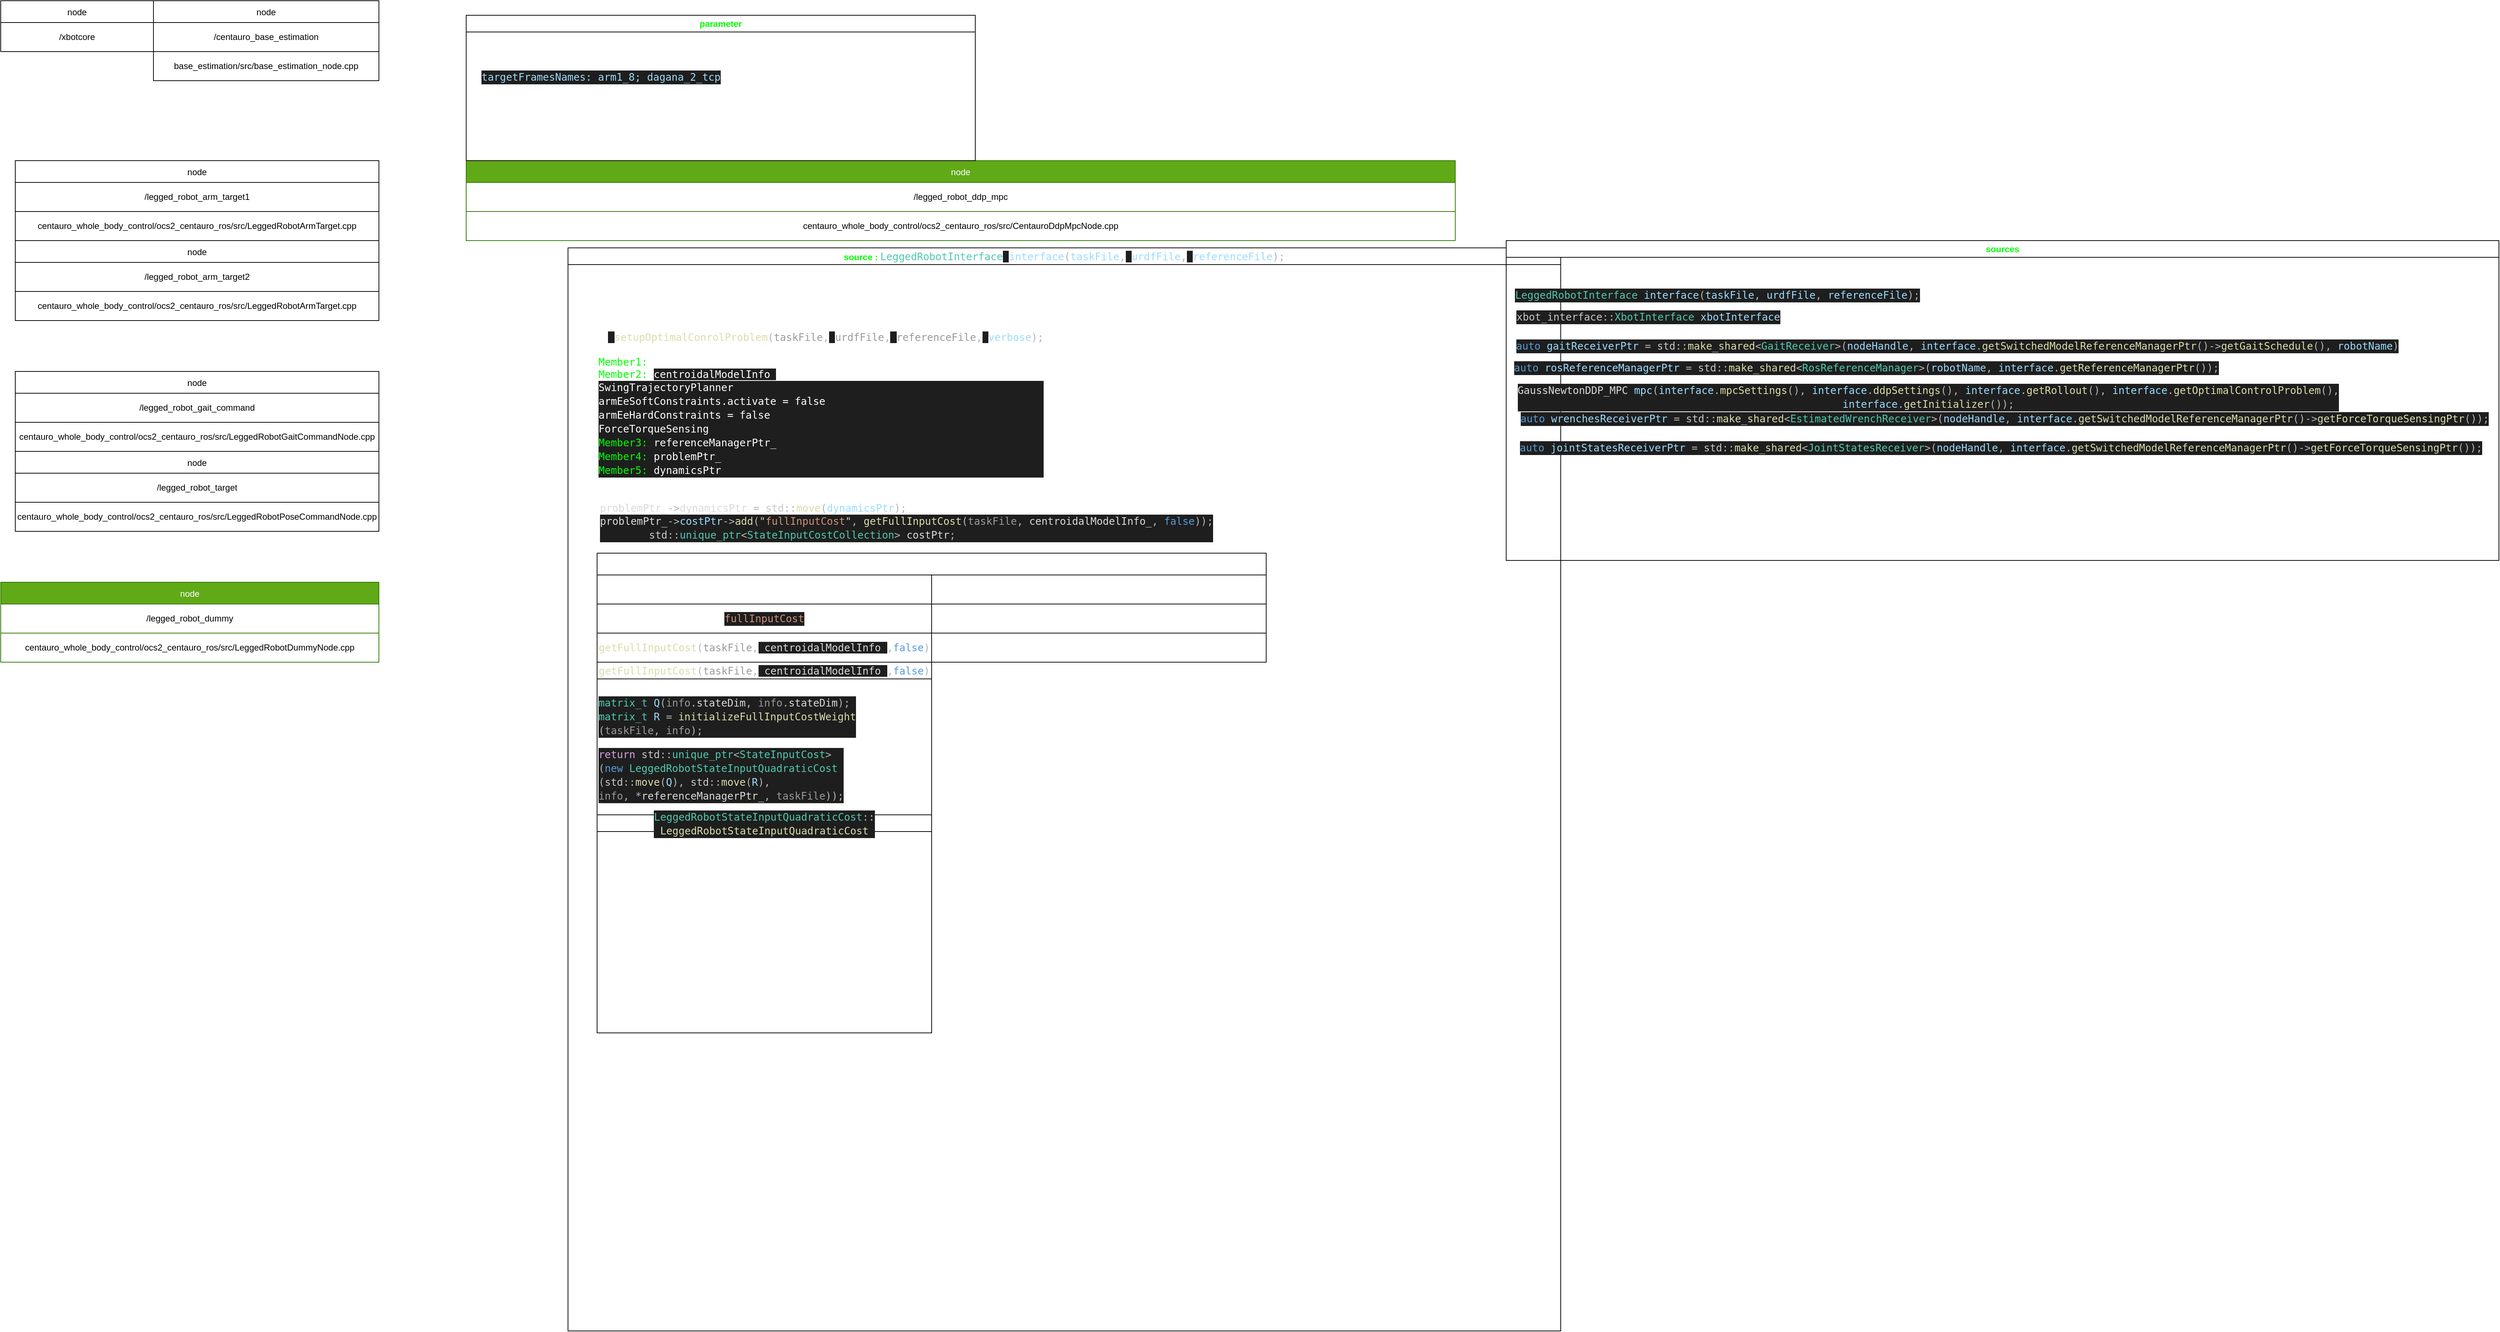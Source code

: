 <mxfile>
    <diagram id="yeq5-F76rDACPt5gvWtq" name="Page-1">
        <mxGraphModel dx="1822" dy="617" grid="1" gridSize="10" guides="1" tooltips="1" connect="1" arrows="1" fold="1" page="1" pageScale="1" pageWidth="850" pageHeight="1100" math="0" shadow="0">
            <root>
                <mxCell id="0"/>
                <mxCell id="1" parent="0"/>
                <mxCell id="2" value="node" style="shape=table;startSize=30;container=1;collapsible=0;childLayout=tableLayout;" vertex="1" parent="1">
                    <mxGeometry x="-310" y="30" width="310" height="110" as="geometry"/>
                </mxCell>
                <mxCell id="3" value="" style="shape=tableRow;horizontal=0;startSize=0;swimlaneHead=0;swimlaneBody=0;top=0;left=0;bottom=0;right=0;collapsible=0;dropTarget=0;fillColor=none;points=[[0,0.5],[1,0.5]];portConstraint=eastwest;" vertex="1" parent="2">
                    <mxGeometry y="30" width="310" height="40" as="geometry"/>
                </mxCell>
                <mxCell id="4" value="/centauro_base_estimation" style="shape=partialRectangle;html=1;whiteSpace=wrap;connectable=0;overflow=hidden;fillColor=none;top=0;left=0;bottom=0;right=0;pointerEvents=1;" vertex="1" parent="3">
                    <mxGeometry width="310" height="40" as="geometry">
                        <mxRectangle width="310" height="40" as="alternateBounds"/>
                    </mxGeometry>
                </mxCell>
                <mxCell id="26" style="shape=tableRow;horizontal=0;startSize=0;swimlaneHead=0;swimlaneBody=0;top=0;left=0;bottom=0;right=0;collapsible=0;dropTarget=0;fillColor=none;points=[[0,0.5],[1,0.5]];portConstraint=eastwest;" vertex="1" parent="2">
                    <mxGeometry y="70" width="310" height="40" as="geometry"/>
                </mxCell>
                <mxCell id="27" value="base_estimation/src/base_estimation_node.cpp" style="shape=partialRectangle;html=1;whiteSpace=wrap;connectable=0;overflow=hidden;fillColor=none;top=0;left=0;bottom=0;right=0;pointerEvents=1;" vertex="1" parent="26">
                    <mxGeometry width="310" height="40" as="geometry">
                        <mxRectangle width="310" height="40" as="alternateBounds"/>
                    </mxGeometry>
                </mxCell>
                <mxCell id="5" value="node" style="shape=table;startSize=30;container=1;collapsible=0;childLayout=tableLayout;" vertex="1" parent="1">
                    <mxGeometry x="-500" y="250" width="500" height="110" as="geometry"/>
                </mxCell>
                <mxCell id="6" value="" style="shape=tableRow;horizontal=0;startSize=0;swimlaneHead=0;swimlaneBody=0;top=0;left=0;bottom=0;right=0;collapsible=0;dropTarget=0;fillColor=none;points=[[0,0.5],[1,0.5]];portConstraint=eastwest;" vertex="1" parent="5">
                    <mxGeometry y="30" width="500" height="40" as="geometry"/>
                </mxCell>
                <mxCell id="7" value="/legged_robot_arm_target1" style="shape=partialRectangle;html=1;whiteSpace=wrap;connectable=0;overflow=hidden;fillColor=none;top=0;left=0;bottom=0;right=0;pointerEvents=1;" vertex="1" parent="6">
                    <mxGeometry width="500" height="40" as="geometry">
                        <mxRectangle width="500" height="40" as="alternateBounds"/>
                    </mxGeometry>
                </mxCell>
                <mxCell id="32" style="shape=tableRow;horizontal=0;startSize=0;swimlaneHead=0;swimlaneBody=0;top=0;left=0;bottom=0;right=0;collapsible=0;dropTarget=0;fillColor=none;points=[[0,0.5],[1,0.5]];portConstraint=eastwest;" vertex="1" parent="5">
                    <mxGeometry y="70" width="500" height="40" as="geometry"/>
                </mxCell>
                <mxCell id="33" value="centauro_whole_body_control/ocs2_centauro_ros/src/LeggedRobotArmTarget.cpp" style="shape=partialRectangle;html=1;whiteSpace=wrap;connectable=0;overflow=hidden;fillColor=none;top=0;left=0;bottom=0;right=0;pointerEvents=1;" vertex="1" parent="32">
                    <mxGeometry width="500" height="40" as="geometry">
                        <mxRectangle width="500" height="40" as="alternateBounds"/>
                    </mxGeometry>
                </mxCell>
                <mxCell id="8" value="node" style="shape=table;startSize=30;container=1;collapsible=0;childLayout=tableLayout;" vertex="1" parent="1">
                    <mxGeometry x="-500" y="360" width="500" height="110" as="geometry"/>
                </mxCell>
                <mxCell id="9" value="" style="shape=tableRow;horizontal=0;startSize=0;swimlaneHead=0;swimlaneBody=0;top=0;left=0;bottom=0;right=0;collapsible=0;dropTarget=0;fillColor=none;points=[[0,0.5],[1,0.5]];portConstraint=eastwest;" vertex="1" parent="8">
                    <mxGeometry y="30" width="500" height="40" as="geometry"/>
                </mxCell>
                <mxCell id="10" value="/legged_robot_arm_target2" style="shape=partialRectangle;html=1;whiteSpace=wrap;connectable=0;overflow=hidden;fillColor=none;top=0;left=0;bottom=0;right=0;pointerEvents=1;" vertex="1" parent="9">
                    <mxGeometry width="500" height="40" as="geometry">
                        <mxRectangle width="500" height="40" as="alternateBounds"/>
                    </mxGeometry>
                </mxCell>
                <mxCell id="34" style="shape=tableRow;horizontal=0;startSize=0;swimlaneHead=0;swimlaneBody=0;top=0;left=0;bottom=0;right=0;collapsible=0;dropTarget=0;fillColor=none;points=[[0,0.5],[1,0.5]];portConstraint=eastwest;" vertex="1" parent="8">
                    <mxGeometry y="70" width="500" height="40" as="geometry"/>
                </mxCell>
                <mxCell id="35" value="centauro_whole_body_control/ocs2_centauro_ros/src/LeggedRobotArmTarget.cpp" style="shape=partialRectangle;html=1;whiteSpace=wrap;connectable=0;overflow=hidden;fillColor=none;top=0;left=0;bottom=0;right=0;pointerEvents=1;" vertex="1" parent="34">
                    <mxGeometry width="500" height="40" as="geometry">
                        <mxRectangle width="500" height="40" as="alternateBounds"/>
                    </mxGeometry>
                </mxCell>
                <mxCell id="11" value="node" style="shape=table;startSize=30;container=1;collapsible=0;childLayout=tableLayout;fillColor=#60a917;fontColor=#ffffff;strokeColor=#2D7600;" vertex="1" parent="1">
                    <mxGeometry x="120" y="250" width="1360" height="110" as="geometry"/>
                </mxCell>
                <mxCell id="12" value="" style="shape=tableRow;horizontal=0;startSize=0;swimlaneHead=0;swimlaneBody=0;top=0;left=0;bottom=0;right=0;collapsible=0;dropTarget=0;fillColor=none;points=[[0,0.5],[1,0.5]];portConstraint=eastwest;" vertex="1" parent="11">
                    <mxGeometry y="30" width="1360" height="40" as="geometry"/>
                </mxCell>
                <mxCell id="13" value="/legged_robot_ddp_mpc" style="shape=partialRectangle;html=1;whiteSpace=wrap;connectable=0;overflow=hidden;fillColor=none;top=0;left=0;bottom=0;right=0;pointerEvents=1;" vertex="1" parent="12">
                    <mxGeometry width="1360" height="40" as="geometry">
                        <mxRectangle width="1360" height="40" as="alternateBounds"/>
                    </mxGeometry>
                </mxCell>
                <mxCell id="28" style="shape=tableRow;horizontal=0;startSize=0;swimlaneHead=0;swimlaneBody=0;top=0;left=0;bottom=0;right=0;collapsible=0;dropTarget=0;fillColor=none;points=[[0,0.5],[1,0.5]];portConstraint=eastwest;" vertex="1" parent="11">
                    <mxGeometry y="70" width="1360" height="40" as="geometry"/>
                </mxCell>
                <mxCell id="29" value="centauro_whole_body_control/ocs2_centauro_ros/src/CentauroDdpMpcNode.cpp" style="shape=partialRectangle;html=1;whiteSpace=wrap;connectable=0;overflow=hidden;fillColor=none;top=0;left=0;bottom=0;right=0;pointerEvents=1;" vertex="1" parent="28">
                    <mxGeometry width="1360" height="40" as="geometry">
                        <mxRectangle width="1360" height="40" as="alternateBounds"/>
                    </mxGeometry>
                </mxCell>
                <mxCell id="14" value="node" style="shape=table;startSize=30;container=1;collapsible=0;childLayout=tableLayout;fillColor=#60a917;fontColor=#ffffff;strokeColor=#2D7600;" vertex="1" parent="1">
                    <mxGeometry x="-520" y="830" width="520" height="110" as="geometry"/>
                </mxCell>
                <mxCell id="15" value="" style="shape=tableRow;horizontal=0;startSize=0;swimlaneHead=0;swimlaneBody=0;top=0;left=0;bottom=0;right=0;collapsible=0;dropTarget=0;fillColor=none;points=[[0,0.5],[1,0.5]];portConstraint=eastwest;" vertex="1" parent="14">
                    <mxGeometry y="30" width="520" height="40" as="geometry"/>
                </mxCell>
                <mxCell id="16" value="/legged_robot_dummy" style="shape=partialRectangle;html=1;whiteSpace=wrap;connectable=0;overflow=hidden;fillColor=none;top=0;left=0;bottom=0;right=0;pointerEvents=1;" vertex="1" parent="15">
                    <mxGeometry width="520" height="40" as="geometry">
                        <mxRectangle width="520" height="40" as="alternateBounds"/>
                    </mxGeometry>
                </mxCell>
                <mxCell id="30" style="shape=tableRow;horizontal=0;startSize=0;swimlaneHead=0;swimlaneBody=0;top=0;left=0;bottom=0;right=0;collapsible=0;dropTarget=0;fillColor=none;points=[[0,0.5],[1,0.5]];portConstraint=eastwest;" vertex="1" parent="14">
                    <mxGeometry y="70" width="520" height="40" as="geometry"/>
                </mxCell>
                <mxCell id="31" value="centauro_whole_body_control/ocs2_centauro_ros/src/LeggedRobotDummyNode.cpp" style="shape=partialRectangle;html=1;whiteSpace=wrap;connectable=0;overflow=hidden;fillColor=none;top=0;left=0;bottom=0;right=0;pointerEvents=1;" vertex="1" parent="30">
                    <mxGeometry width="520" height="40" as="geometry">
                        <mxRectangle width="520" height="40" as="alternateBounds"/>
                    </mxGeometry>
                </mxCell>
                <mxCell id="17" value="node" style="shape=table;startSize=30;container=1;collapsible=0;childLayout=tableLayout;" vertex="1" parent="1">
                    <mxGeometry x="-500" y="540" width="500" height="110" as="geometry"/>
                </mxCell>
                <mxCell id="18" value="" style="shape=tableRow;horizontal=0;startSize=0;swimlaneHead=0;swimlaneBody=0;top=0;left=0;bottom=0;right=0;collapsible=0;dropTarget=0;fillColor=none;points=[[0,0.5],[1,0.5]];portConstraint=eastwest;" vertex="1" parent="17">
                    <mxGeometry y="30" width="500" height="40" as="geometry"/>
                </mxCell>
                <mxCell id="19" value="/legged_robot_gait_command" style="shape=partialRectangle;html=1;whiteSpace=wrap;connectable=0;overflow=hidden;fillColor=none;top=0;left=0;bottom=0;right=0;pointerEvents=1;" vertex="1" parent="18">
                    <mxGeometry width="500" height="40" as="geometry">
                        <mxRectangle width="500" height="40" as="alternateBounds"/>
                    </mxGeometry>
                </mxCell>
                <mxCell id="36" style="shape=tableRow;horizontal=0;startSize=0;swimlaneHead=0;swimlaneBody=0;top=0;left=0;bottom=0;right=0;collapsible=0;dropTarget=0;fillColor=none;points=[[0,0.5],[1,0.5]];portConstraint=eastwest;" vertex="1" parent="17">
                    <mxGeometry y="70" width="500" height="40" as="geometry"/>
                </mxCell>
                <mxCell id="37" value="centauro_whole_body_control/ocs2_centauro_ros/src/LeggedRobotGaitCommandNode.cpp" style="shape=partialRectangle;html=1;whiteSpace=wrap;connectable=0;overflow=hidden;fillColor=none;top=0;left=0;bottom=0;right=0;pointerEvents=1;" vertex="1" parent="36">
                    <mxGeometry width="500" height="40" as="geometry">
                        <mxRectangle width="500" height="40" as="alternateBounds"/>
                    </mxGeometry>
                </mxCell>
                <mxCell id="20" value="node" style="shape=table;startSize=30;container=1;collapsible=0;childLayout=tableLayout;" vertex="1" parent="1">
                    <mxGeometry x="-500" y="650" width="500" height="110" as="geometry"/>
                </mxCell>
                <mxCell id="21" value="" style="shape=tableRow;horizontal=0;startSize=0;swimlaneHead=0;swimlaneBody=0;top=0;left=0;bottom=0;right=0;collapsible=0;dropTarget=0;fillColor=none;points=[[0,0.5],[1,0.5]];portConstraint=eastwest;" vertex="1" parent="20">
                    <mxGeometry y="30" width="500" height="40" as="geometry"/>
                </mxCell>
                <mxCell id="22" value="/legged_robot_target" style="shape=partialRectangle;html=1;whiteSpace=wrap;connectable=0;overflow=hidden;fillColor=none;top=0;left=0;bottom=0;right=0;pointerEvents=1;" vertex="1" parent="21">
                    <mxGeometry width="500" height="40" as="geometry">
                        <mxRectangle width="500" height="40" as="alternateBounds"/>
                    </mxGeometry>
                </mxCell>
                <mxCell id="38" style="shape=tableRow;horizontal=0;startSize=0;swimlaneHead=0;swimlaneBody=0;top=0;left=0;bottom=0;right=0;collapsible=0;dropTarget=0;fillColor=none;points=[[0,0.5],[1,0.5]];portConstraint=eastwest;" vertex="1" parent="20">
                    <mxGeometry y="70" width="500" height="40" as="geometry"/>
                </mxCell>
                <mxCell id="39" value="centauro_whole_body_control/ocs2_centauro_ros/src/LeggedRobotPoseCommandNode.cpp" style="shape=partialRectangle;html=1;whiteSpace=wrap;connectable=0;overflow=hidden;fillColor=none;top=0;left=0;bottom=0;right=0;pointerEvents=1;" vertex="1" parent="38">
                    <mxGeometry width="500" height="40" as="geometry">
                        <mxRectangle width="500" height="40" as="alternateBounds"/>
                    </mxGeometry>
                </mxCell>
                <mxCell id="23" value="node" style="shape=table;startSize=30;container=1;collapsible=0;childLayout=tableLayout;" vertex="1" parent="1">
                    <mxGeometry x="-520" y="30" width="210" height="70" as="geometry"/>
                </mxCell>
                <mxCell id="24" value="" style="shape=tableRow;horizontal=0;startSize=0;swimlaneHead=0;swimlaneBody=0;top=0;left=0;bottom=0;right=0;collapsible=0;dropTarget=0;fillColor=none;points=[[0,0.5],[1,0.5]];portConstraint=eastwest;" vertex="1" parent="23">
                    <mxGeometry y="30" width="210" height="40" as="geometry"/>
                </mxCell>
                <mxCell id="25" value="/xbotcore" style="shape=partialRectangle;html=1;whiteSpace=wrap;connectable=0;overflow=hidden;fillColor=none;top=0;left=0;bottom=0;right=0;pointerEvents=1;" vertex="1" parent="24">
                    <mxGeometry width="210" height="40" as="geometry">
                        <mxRectangle width="210" height="40" as="alternateBounds"/>
                    </mxGeometry>
                </mxCell>
                <mxCell id="67" value="source :&amp;nbsp;&lt;span style=&quot;font-family: &amp;quot;Droid Sans Mono&amp;quot;, &amp;quot;monospace&amp;quot;, monospace; font-size: 14px; font-weight: 400; color: rgb(78, 201, 176);&quot;&gt;LeggedRobotInterface&lt;/span&gt;&lt;span style=&quot;color: rgb(218, 218, 218); font-family: &amp;quot;Droid Sans Mono&amp;quot;, &amp;quot;monospace&amp;quot;, monospace; font-size: 14px; font-weight: 400; background-color: rgb(30, 30, 30);&quot;&gt;&amp;nbsp;&lt;/span&gt;&lt;span style=&quot;font-family: &amp;quot;Droid Sans Mono&amp;quot;, &amp;quot;monospace&amp;quot;, monospace; font-size: 14px; font-weight: 400; color: rgb(156, 220, 254);&quot;&gt;interface&lt;/span&gt;&lt;span style=&quot;font-family: &amp;quot;Droid Sans Mono&amp;quot;, &amp;quot;monospace&amp;quot;, monospace; font-size: 14px; font-weight: 400; color: rgb(180, 180, 180);&quot;&gt;(&lt;/span&gt;&lt;span style=&quot;font-family: &amp;quot;Droid Sans Mono&amp;quot;, &amp;quot;monospace&amp;quot;, monospace; font-size: 14px; font-weight: 400; color: rgb(156, 220, 254);&quot;&gt;taskFile&lt;/span&gt;&lt;span style=&quot;font-family: &amp;quot;Droid Sans Mono&amp;quot;, &amp;quot;monospace&amp;quot;, monospace; font-size: 14px; font-weight: 400; color: rgb(180, 180, 180);&quot;&gt;,&lt;/span&gt;&lt;span style=&quot;color: rgb(218, 218, 218); font-family: &amp;quot;Droid Sans Mono&amp;quot;, &amp;quot;monospace&amp;quot;, monospace; font-size: 14px; font-weight: 400; background-color: rgb(30, 30, 30);&quot;&gt;&amp;nbsp;&lt;/span&gt;&lt;span style=&quot;font-family: &amp;quot;Droid Sans Mono&amp;quot;, &amp;quot;monospace&amp;quot;, monospace; font-size: 14px; font-weight: 400; color: rgb(156, 220, 254);&quot;&gt;urdfFile&lt;/span&gt;&lt;span style=&quot;font-family: &amp;quot;Droid Sans Mono&amp;quot;, &amp;quot;monospace&amp;quot;, monospace; font-size: 14px; font-weight: 400; color: rgb(180, 180, 180);&quot;&gt;,&lt;/span&gt;&lt;span style=&quot;color: rgb(218, 218, 218); font-family: &amp;quot;Droid Sans Mono&amp;quot;, &amp;quot;monospace&amp;quot;, monospace; font-size: 14px; font-weight: 400; background-color: rgb(30, 30, 30);&quot;&gt;&amp;nbsp;&lt;/span&gt;&lt;span style=&quot;font-family: &amp;quot;Droid Sans Mono&amp;quot;, &amp;quot;monospace&amp;quot;, monospace; font-size: 14px; font-weight: 400; color: rgb(156, 220, 254);&quot;&gt;referenceFile&lt;/span&gt;&lt;span style=&quot;font-family: &amp;quot;Droid Sans Mono&amp;quot;, &amp;quot;monospace&amp;quot;, monospace; font-size: 14px; font-weight: 400; color: rgb(180, 180, 180);&quot;&gt;);&lt;/span&gt;" style="swimlane;whiteSpace=wrap;html=1;fontColor=#00FF00;" vertex="1" parent="1">
                    <mxGeometry x="260" y="370" width="1365" height="1490" as="geometry"/>
                </mxCell>
                <mxCell id="68" value="&lt;div style=&quot;color: rgb(218, 218, 218); background-color: rgb(30, 30, 30); font-family: &amp;quot;Droid Sans Mono&amp;quot;, &amp;quot;monospace&amp;quot;, monospace; font-size: 14px; line-height: 19px;&quot;&gt;&lt;br&gt;&lt;/div&gt;" style="text;html=1;align=center;verticalAlign=middle;resizable=0;points=[];autosize=1;strokeColor=none;fillColor=none;fontColor=#00FF00;" vertex="1" parent="67">
                    <mxGeometry x="280" y="60" width="20" height="30" as="geometry"/>
                </mxCell>
                <mxCell id="85" value="&lt;font color=&quot;#ffffff&quot;&gt;1. Check files and load parameters: model, ddp, mpc, rollout, sqp&lt;/font&gt;" style="text;html=1;align=center;verticalAlign=middle;resizable=0;points=[];autosize=1;strokeColor=none;fillColor=none;fontColor=#00FF00;" vertex="1" parent="67">
                    <mxGeometry x="30" y="80" width="370" height="30" as="geometry"/>
                </mxCell>
                <mxCell id="86" value="&lt;font color=&quot;#ffffff&quot;&gt;2.&amp;nbsp;&lt;span style=&quot;background-color: rgb(30, 30, 30); font-family: &amp;quot;Droid Sans Mono&amp;quot;, &amp;quot;monospace&amp;quot;, monospace; font-size: 14px;&quot;&gt;  &lt;/span&gt;&lt;/font&gt;&lt;span style=&quot;font-family: &amp;quot;Droid Sans Mono&amp;quot;, &amp;quot;monospace&amp;quot;, monospace; font-size: 14px; color: rgb(220, 220, 170);&quot;&gt;setupOptimalConrolProblem&lt;/span&gt;&lt;span style=&quot;font-family: &amp;quot;Droid Sans Mono&amp;quot;, &amp;quot;monospace&amp;quot;, monospace; font-size: 14px; color: rgb(180, 180, 180);&quot;&gt;(&lt;/span&gt;&lt;span style=&quot;font-family: &amp;quot;Droid Sans Mono&amp;quot;, &amp;quot;monospace&amp;quot;, monospace; font-size: 14px; color: rgb(154, 154, 154);&quot;&gt;taskFile&lt;/span&gt;&lt;span style=&quot;font-family: &amp;quot;Droid Sans Mono&amp;quot;, &amp;quot;monospace&amp;quot;, monospace; font-size: 14px; color: rgb(180, 180, 180);&quot;&gt;,&lt;/span&gt;&lt;span style=&quot;background-color: rgb(30, 30, 30); color: rgb(218, 218, 218); font-family: &amp;quot;Droid Sans Mono&amp;quot;, &amp;quot;monospace&amp;quot;, monospace; font-size: 14px;&quot;&gt; &lt;/span&gt;&lt;span style=&quot;font-family: &amp;quot;Droid Sans Mono&amp;quot;, &amp;quot;monospace&amp;quot;, monospace; font-size: 14px; color: rgb(154, 154, 154);&quot;&gt;urdfFile&lt;/span&gt;&lt;span style=&quot;font-family: &amp;quot;Droid Sans Mono&amp;quot;, &amp;quot;monospace&amp;quot;, monospace; font-size: 14px; color: rgb(180, 180, 180);&quot;&gt;,&lt;/span&gt;&lt;span style=&quot;background-color: rgb(30, 30, 30); color: rgb(218, 218, 218); font-family: &amp;quot;Droid Sans Mono&amp;quot;, &amp;quot;monospace&amp;quot;, monospace; font-size: 14px;&quot;&gt; &lt;/span&gt;&lt;span style=&quot;font-family: &amp;quot;Droid Sans Mono&amp;quot;, &amp;quot;monospace&amp;quot;, monospace; font-size: 14px; color: rgb(154, 154, 154);&quot;&gt;referenceFile&lt;/span&gt;&lt;span style=&quot;font-family: &amp;quot;Droid Sans Mono&amp;quot;, &amp;quot;monospace&amp;quot;, monospace; font-size: 14px; color: rgb(180, 180, 180);&quot;&gt;,&lt;/span&gt;&lt;span style=&quot;background-color: rgb(30, 30, 30); color: rgb(218, 218, 218); font-family: &amp;quot;Droid Sans Mono&amp;quot;, &amp;quot;monospace&amp;quot;, monospace; font-size: 14px;&quot;&gt; &lt;/span&gt;&lt;span style=&quot;font-family: &amp;quot;Droid Sans Mono&amp;quot;, &amp;quot;monospace&amp;quot;, monospace; font-size: 14px; color: rgb(156, 220, 254);&quot;&gt;verbose&lt;/span&gt;&lt;span style=&quot;font-family: &amp;quot;Droid Sans Mono&amp;quot;, &amp;quot;monospace&amp;quot;, monospace; font-size: 14px;&quot;&gt;&lt;font color=&quot;#b4b4b4&quot;&gt;);&lt;/font&gt;&lt;br&gt;&lt;font color=&quot;#ffffff&quot;&gt;targetFramesNames = arm1_8; dagana_2_tcp&lt;/font&gt;&lt;br&gt;Member1: &lt;font color=&quot;#ffffff&quot;&gt;pinocchioInterfacePtr_&lt;br&gt;&lt;/font&gt;&lt;/span&gt;&lt;span style=&quot;font-family: &amp;quot;Droid Sans Mono&amp;quot;, &amp;quot;monospace&amp;quot;, monospace; font-size: 14px;&quot;&gt;Member2:&amp;nbsp;&lt;/span&gt;&lt;span style=&quot;color: rgb(255, 255, 255); background-color: rgb(30, 30, 30); font-family: &amp;quot;Droid Sans Mono&amp;quot;, &amp;quot;monospace&amp;quot;, monospace; font-size: 14px;&quot;&gt;centroidalModelInfo_&lt;/span&gt;&lt;span style=&quot;font-family: &amp;quot;Droid Sans Mono&amp;quot;, &amp;quot;monospace&amp;quot;, monospace; font-size: 14px;&quot;&gt;&lt;br&gt;&lt;/span&gt;&lt;div style=&quot;background-color: rgb(30, 30, 30); font-family: &amp;quot;Droid Sans Mono&amp;quot;, &amp;quot;monospace&amp;quot;, monospace; font-size: 14px; line-height: 19px;&quot;&gt;&lt;div style=&quot;line-height: 19px;&quot;&gt;&lt;font color=&quot;#ffffff&quot;&gt;SwingTrajectoryPlanner&lt;/font&gt;&lt;/div&gt;&lt;div style=&quot;line-height: 19px;&quot;&gt;&lt;font color=&quot;#ffffff&quot;&gt;armEeSoftConstraints.activate = false&lt;/font&gt;&lt;/div&gt;&lt;div style=&quot;line-height: 19px;&quot;&gt;&lt;font color=&quot;#ffffff&quot;&gt;armEeHardConstraints = false&lt;/font&gt;&lt;/div&gt;&lt;div style=&quot;line-height: 19px;&quot;&gt;&lt;font color=&quot;#ffffff&quot;&gt;ForceTorqueSensing&lt;/font&gt;&lt;/div&gt;&lt;div style=&quot;line-height: 19px;&quot;&gt;Member3:&amp;nbsp;&lt;font color=&quot;#ffffff&quot;&gt;referenceManagerPtr_&lt;/font&gt;&lt;/div&gt;&lt;div style=&quot;line-height: 19px;&quot;&gt;Member4:&lt;font color=&quot;#ffffff&quot;&gt;&amp;nbsp;problemPtr_&lt;/font&gt;&lt;/div&gt;&lt;div style=&quot;line-height: 19px;&quot;&gt;Member5:&lt;font color=&quot;#ffffff&quot;&gt;&amp;nbsp;dynamicsPtr&lt;/font&gt;&lt;/div&gt;&lt;/div&gt;" style="text;html=1;align=left;verticalAlign=middle;resizable=0;points=[];autosize=1;strokeColor=none;fillColor=none;fontColor=#00FF00;" vertex="1" parent="67">
                    <mxGeometry x="40" y="110" width="640" height="210" as="geometry"/>
                </mxCell>
                <mxCell id="87" value="&lt;div style=&quot;text-align: left;&quot;&gt;&lt;span style=&quot;color: rgb(255, 255, 255); background-color: initial;&quot;&gt;3. Initialize dynamicsPtr&lt;/span&gt;&lt;/div&gt;&lt;span style=&quot;color: rgb(218, 218, 218); font-family: &amp;quot;Droid Sans Mono&amp;quot;, &amp;quot;monospace&amp;quot;, monospace; font-size: 14px; background-color: rgb(30, 30, 30);&quot;&gt;&lt;div style=&quot;text-align: left;&quot;&gt;problemPtr_&lt;span style=&quot;background-color: initial; color: rgb(180, 180, 180);&quot;&gt;-&amp;gt;&lt;/span&gt;dynamicsPtr&amp;nbsp;&lt;span style=&quot;background-color: initial; color: rgb(180, 180, 180);&quot;&gt;=&lt;/span&gt;&amp;nbsp;&lt;span style=&quot;background-color: initial; color: rgb(200, 200, 200);&quot;&gt;std&lt;/span&gt;&lt;span style=&quot;background-color: initial; color: rgb(180, 180, 180);&quot;&gt;::&lt;/span&gt;&lt;span style=&quot;background-color: initial; color: rgb(220, 220, 170);&quot;&gt;move&lt;/span&gt;&lt;span style=&quot;background-color: initial; color: rgb(180, 180, 180);&quot;&gt;(&lt;/span&gt;&lt;span style=&quot;background-color: initial; color: rgb(156, 220, 254);&quot;&gt;dynamicsPtr&lt;/span&gt;&lt;span style=&quot;background-color: initial; color: rgb(180, 180, 180);&quot;&gt;);&lt;/span&gt;&lt;/div&gt;&lt;/span&gt;&lt;div style=&quot;text-align: left; color: rgb(218, 218, 218); background-color: rgb(30, 30, 30); font-family: &amp;quot;Droid Sans Mono&amp;quot;, &amp;quot;monospace&amp;quot;, monospace; font-size: 14px; line-height: 19px;&quot;&gt;problemPtr_&lt;span style=&quot;color: #b4b4b4;&quot;&gt;-&amp;gt;&lt;/span&gt;&lt;span style=&quot;color: #9cdcfe;&quot;&gt;costPtr&lt;/span&gt;&lt;span style=&quot;color: #b4b4b4;&quot;&gt;-&amp;gt;&lt;/span&gt;&lt;span style=&quot;color: #dcdcaa;&quot;&gt;add&lt;/span&gt;&lt;span style=&quot;color: #b4b4b4;&quot;&gt;(&lt;/span&gt;&lt;span style=&quot;color: #e8c9bb;&quot;&gt;&quot;&lt;/span&gt;&lt;span style=&quot;color: #ce9178;&quot;&gt;fullInputCost&lt;/span&gt;&lt;span style=&quot;color: #e8c9bb;&quot;&gt;&quot;&lt;/span&gt;&lt;span style=&quot;color: #b4b4b4;&quot;&gt;,&lt;/span&gt; &lt;span style=&quot;color: #dcdcaa;&quot;&gt;getFullInputCost&lt;/span&gt;&lt;span style=&quot;color: #b4b4b4;&quot;&gt;(&lt;/span&gt;&lt;span style=&quot;color: #9a9a9a;&quot;&gt;taskFile&lt;/span&gt;&lt;span style=&quot;color: #b4b4b4;&quot;&gt;,&lt;/span&gt; centroidalModelInfo_&lt;span style=&quot;color: #b4b4b4;&quot;&gt;,&lt;/span&gt; &lt;span style=&quot;color: #569cd6;&quot;&gt;false&lt;/span&gt;&lt;span style=&quot;color: #b4b4b4;&quot;&gt;));&lt;/span&gt;&lt;/div&gt;&lt;div style=&quot;text-align: left; color: rgb(218, 218, 218); background-color: rgb(30, 30, 30); font-family: &amp;quot;Droid Sans Mono&amp;quot;, &amp;quot;monospace&amp;quot;, monospace; font-size: 14px; line-height: 19px;&quot;&gt;&lt;div style=&quot;line-height: 19px;&quot;&gt;&lt;span style=&quot;color: #c8c8c8;&quot;&gt;&lt;span style=&quot;white-space: pre;&quot;&gt;&#9;&lt;/span&gt;std&lt;/span&gt;&lt;span style=&quot;color: #b4b4b4;&quot;&gt;::&lt;/span&gt;&lt;span style=&quot;color: #4ec9b0;&quot;&gt;unique_ptr&lt;/span&gt;&lt;span style=&quot;color: #b4b4b4;&quot;&gt;&amp;lt;&lt;/span&gt;&lt;span style=&quot;color: #4ec9b0;&quot;&gt;StateInputCostCollection&lt;/span&gt;&lt;span style=&quot;color: #b4b4b4;&quot;&gt;&amp;gt;&lt;/span&gt; costPtr&lt;span style=&quot;color: #b4b4b4;&quot;&gt;;&lt;/span&gt;&lt;/div&gt;&lt;/div&gt;" style="text;html=1;align=center;verticalAlign=middle;resizable=0;points=[];autosize=1;strokeColor=none;fillColor=none;fontColor=#00FF00;" vertex="1" parent="67">
                    <mxGeometry x="30" y="330" width="870" height="80" as="geometry"/>
                </mxCell>
                <mxCell id="88" value="costPtr" style="shape=table;startSize=30;container=1;collapsible=0;childLayout=tableLayout;fontColor=#FFFFFF;" vertex="1" parent="67">
                    <mxGeometry x="40" y="420" width="920" height="150" as="geometry"/>
                </mxCell>
                <mxCell id="97" style="shape=tableRow;horizontal=0;startSize=0;swimlaneHead=0;swimlaneBody=0;top=0;left=0;bottom=0;right=0;collapsible=0;dropTarget=0;fillColor=none;points=[[0,0.5],[1,0.5]];portConstraint=eastwest;fontColor=#FFFFFF;" vertex="1" parent="88">
                    <mxGeometry y="30" width="920" height="40" as="geometry"/>
                </mxCell>
                <mxCell id="98" value="1" style="shape=partialRectangle;html=1;whiteSpace=wrap;connectable=0;overflow=hidden;fillColor=none;top=0;left=0;bottom=0;right=0;pointerEvents=1;fontColor=#FFFFFF;" vertex="1" parent="97">
                    <mxGeometry width="460" height="40" as="geometry">
                        <mxRectangle width="460" height="40" as="alternateBounds"/>
                    </mxGeometry>
                </mxCell>
                <mxCell id="99" value="2" style="shape=partialRectangle;html=1;whiteSpace=wrap;connectable=0;overflow=hidden;fillColor=none;top=0;left=0;bottom=0;right=0;pointerEvents=1;fontColor=#FFFFFF;" vertex="1" parent="97">
                    <mxGeometry x="460" width="460" height="40" as="geometry">
                        <mxRectangle width="460" height="40" as="alternateBounds"/>
                    </mxGeometry>
                </mxCell>
                <mxCell id="89" value="" style="shape=tableRow;horizontal=0;startSize=0;swimlaneHead=0;swimlaneBody=0;top=0;left=0;bottom=0;right=0;collapsible=0;dropTarget=0;fillColor=none;points=[[0,0.5],[1,0.5]];portConstraint=eastwest;fontColor=#FFFFFF;" vertex="1" parent="88">
                    <mxGeometry y="70" width="920" height="40" as="geometry"/>
                </mxCell>
                <mxCell id="92" value="&lt;div style=&quot;color: rgb(218, 218, 218); background-color: rgb(30, 30, 30); font-family: &amp;quot;Droid Sans Mono&amp;quot;, &amp;quot;monospace&amp;quot;, monospace; font-size: 14px; line-height: 19px;&quot;&gt;&lt;span style=&quot;color: #ce9178;&quot;&gt;fullInputCost&lt;/span&gt;&lt;/div&gt;" style="shape=partialRectangle;html=1;whiteSpace=wrap;connectable=0;overflow=hidden;fillColor=none;top=0;left=0;bottom=0;right=0;pointerEvents=1;fontColor=#FFFFFF;" vertex="1" parent="89">
                    <mxGeometry width="460" height="40" as="geometry">
                        <mxRectangle width="460" height="40" as="alternateBounds"/>
                    </mxGeometry>
                </mxCell>
                <mxCell id="90" value="&lt;div style=&quot;background-color: rgb(30, 30, 30); font-family: &amp;quot;Droid Sans Mono&amp;quot;, &amp;quot;monospace&amp;quot;, monospace; font-size: 14px; line-height: 19px; color: rgb(218, 218, 218);&quot;&gt;&lt;br&gt;&lt;/div&gt;" style="shape=partialRectangle;html=1;whiteSpace=wrap;connectable=0;overflow=hidden;fillColor=none;top=0;left=0;bottom=0;right=0;pointerEvents=1;fontColor=#FFFFFF;" vertex="1" parent="89">
                    <mxGeometry x="460" width="460" height="40" as="geometry">
                        <mxRectangle width="460" height="40" as="alternateBounds"/>
                    </mxGeometry>
                </mxCell>
                <mxCell id="93" style="shape=tableRow;horizontal=0;startSize=0;swimlaneHead=0;swimlaneBody=0;top=0;left=0;bottom=0;right=0;collapsible=0;dropTarget=0;fillColor=none;points=[[0,0.5],[1,0.5]];portConstraint=eastwest;fontColor=#FFFFFF;" vertex="1" parent="88">
                    <mxGeometry y="110" width="920" height="40" as="geometry"/>
                </mxCell>
                <mxCell id="94" value="&lt;span style=&quot;font-family: &amp;quot;Droid Sans Mono&amp;quot;, &amp;quot;monospace&amp;quot;, monospace; font-size: 14px; color: rgb(220, 220, 170);&quot;&gt;getFullInputCost&lt;/span&gt;&lt;span style=&quot;font-family: &amp;quot;Droid Sans Mono&amp;quot;, &amp;quot;monospace&amp;quot;, monospace; font-size: 14px; color: rgb(180, 180, 180);&quot;&gt;(&lt;/span&gt;&lt;span style=&quot;font-family: &amp;quot;Droid Sans Mono&amp;quot;, &amp;quot;monospace&amp;quot;, monospace; font-size: 14px; color: rgb(154, 154, 154);&quot;&gt;taskFile&lt;/span&gt;&lt;span style=&quot;font-family: &amp;quot;Droid Sans Mono&amp;quot;, &amp;quot;monospace&amp;quot;, monospace; font-size: 14px; color: rgb(180, 180, 180);&quot;&gt;,&lt;/span&gt;&lt;span style=&quot;color: rgb(218, 218, 218); font-family: &amp;quot;Droid Sans Mono&amp;quot;, &amp;quot;monospace&amp;quot;, monospace; font-size: 14px; background-color: rgb(30, 30, 30);&quot;&gt;&amp;nbsp;centroidalModelInfo_&lt;/span&gt;&lt;span style=&quot;font-family: &amp;quot;Droid Sans Mono&amp;quot;, &amp;quot;monospace&amp;quot;, monospace; font-size: 14px; color: rgb(180, 180, 180);&quot;&gt;,&lt;/span&gt;&lt;span style=&quot;font-family: &amp;quot;Droid Sans Mono&amp;quot;, &amp;quot;monospace&amp;quot;, monospace; font-size: 14px; color: rgb(86, 156, 214);&quot;&gt;false&lt;/span&gt;&lt;span style=&quot;font-family: &amp;quot;Droid Sans Mono&amp;quot;, &amp;quot;monospace&amp;quot;, monospace; font-size: 14px; color: rgb(180, 180, 180);&quot;&gt;)&lt;/span&gt;" style="shape=partialRectangle;html=1;whiteSpace=wrap;connectable=0;overflow=hidden;fillColor=none;top=0;left=0;bottom=0;right=0;pointerEvents=1;fontColor=#FFFFFF;" vertex="1" parent="93">
                    <mxGeometry width="460" height="40" as="geometry">
                        <mxRectangle width="460" height="40" as="alternateBounds"/>
                    </mxGeometry>
                </mxCell>
                <mxCell id="95" style="shape=partialRectangle;html=1;whiteSpace=wrap;connectable=0;overflow=hidden;fillColor=none;top=0;left=0;bottom=0;right=0;pointerEvents=1;fontColor=#FFFFFF;" vertex="1" parent="93">
                    <mxGeometry x="460" width="460" height="40" as="geometry">
                        <mxRectangle width="460" height="40" as="alternateBounds"/>
                    </mxGeometry>
                </mxCell>
                <mxCell id="100" value="&lt;span style=&quot;font-weight: 400; font-family: &amp;quot;Droid Sans Mono&amp;quot;, &amp;quot;monospace&amp;quot;, monospace; font-size: 14px; color: rgb(220, 220, 170);&quot;&gt;getFullInputCost&lt;/span&gt;&lt;span style=&quot;font-weight: 400; font-family: &amp;quot;Droid Sans Mono&amp;quot;, &amp;quot;monospace&amp;quot;, monospace; font-size: 14px; color: rgb(180, 180, 180);&quot;&gt;(&lt;/span&gt;&lt;span style=&quot;font-weight: 400; font-family: &amp;quot;Droid Sans Mono&amp;quot;, &amp;quot;monospace&amp;quot;, monospace; font-size: 14px; color: rgb(154, 154, 154);&quot;&gt;taskFile&lt;/span&gt;&lt;span style=&quot;font-weight: 400; font-family: &amp;quot;Droid Sans Mono&amp;quot;, &amp;quot;monospace&amp;quot;, monospace; font-size: 14px; color: rgb(180, 180, 180);&quot;&gt;,&lt;/span&gt;&lt;span style=&quot;font-weight: 400; color: rgb(218, 218, 218); font-family: &amp;quot;Droid Sans Mono&amp;quot;, &amp;quot;monospace&amp;quot;, monospace; font-size: 14px; background-color: rgb(30, 30, 30);&quot;&gt;&amp;nbsp;centroidalModelInfo_&lt;/span&gt;&lt;span style=&quot;font-weight: 400; font-family: &amp;quot;Droid Sans Mono&amp;quot;, &amp;quot;monospace&amp;quot;, monospace; font-size: 14px; color: rgb(180, 180, 180);&quot;&gt;,&lt;/span&gt;&lt;span style=&quot;font-weight: 400; font-family: &amp;quot;Droid Sans Mono&amp;quot;, &amp;quot;monospace&amp;quot;, monospace; font-size: 14px; color: rgb(86, 156, 214);&quot;&gt;false&lt;/span&gt;&lt;span style=&quot;font-weight: 400; font-family: &amp;quot;Droid Sans Mono&amp;quot;, &amp;quot;monospace&amp;quot;, monospace; font-size: 14px; color: rgb(180, 180, 180);&quot;&gt;)&lt;/span&gt;" style="swimlane;whiteSpace=wrap;html=1;fontColor=#FFFFFF;" vertex="1" parent="67">
                    <mxGeometry x="40" y="570" width="460" height="210" as="geometry"/>
                </mxCell>
                <mxCell id="107" value="&lt;div style=&quot;color: rgb(218, 218, 218); background-color: rgb(30, 30, 30); font-family: &amp;quot;Droid Sans Mono&amp;quot;, &amp;quot;monospace&amp;quot;, monospace; font-size: 14px; line-height: 19px;&quot;&gt;&lt;span style=&quot;color: #4ec9b0;&quot;&gt;matrix_t&lt;/span&gt; &lt;span style=&quot;color: #9cdcfe;&quot;&gt;Q&lt;/span&gt;&lt;span style=&quot;color: #b4b4b4;&quot;&gt;(&lt;/span&gt;&lt;span style=&quot;color: #9a9a9a;&quot;&gt;info&lt;/span&gt;&lt;span style=&quot;color: #b4b4b4;&quot;&gt;.&lt;/span&gt;stateDim&lt;span style=&quot;color: #b4b4b4;&quot;&gt;,&lt;/span&gt; &lt;span style=&quot;color: #9a9a9a;&quot;&gt;info&lt;/span&gt;&lt;span style=&quot;color: #b4b4b4;&quot;&gt;.&lt;/span&gt;stateDim&lt;span style=&quot;color: #b4b4b4;&quot;&gt;);&lt;/span&gt;&lt;/div&gt;&lt;div style=&quot;color: rgb(218, 218, 218); background-color: rgb(30, 30, 30); font-family: &amp;quot;Droid Sans Mono&amp;quot;, &amp;quot;monospace&amp;quot;, monospace; font-size: 14px; line-height: 19px;&quot;&gt;&lt;div style=&quot;line-height: 19px;&quot;&gt;&lt;span style=&quot;color: #4ec9b0;&quot;&gt;matrix_t&lt;/span&gt; &lt;span style=&quot;color: #9cdcfe;&quot;&gt;R&lt;/span&gt; &lt;span style=&quot;color: #b4b4b4;&quot;&gt;=&lt;/span&gt; &lt;span style=&quot;color: #dcdcaa;&quot;&gt;initializeFullInputCostWeight&lt;/span&gt;&lt;/div&gt;&lt;div style=&quot;line-height: 19px;&quot;&gt;&lt;span style=&quot;color: #b4b4b4;&quot;&gt;(&lt;/span&gt;&lt;span style=&quot;color: #9a9a9a;&quot;&gt;taskFile&lt;/span&gt;&lt;span style=&quot;color: #b4b4b4;&quot;&gt;,&lt;/span&gt; &lt;span style=&quot;color: #9a9a9a;&quot;&gt;info&lt;/span&gt;&lt;span style=&quot;color: #b4b4b4;&quot;&gt;);&lt;/span&gt;&lt;/div&gt;&lt;/div&gt;" style="text;html=1;align=left;verticalAlign=middle;resizable=0;points=[];autosize=1;strokeColor=none;fillColor=none;fontColor=#FFFFFF;" vertex="1" parent="100">
                    <mxGeometry y="40" width="380" height="70" as="geometry"/>
                </mxCell>
                <mxCell id="108" value="&lt;div style=&quot;color: rgb(218, 218, 218); background-color: rgb(30, 30, 30); font-family: &amp;quot;Droid Sans Mono&amp;quot;, &amp;quot;monospace&amp;quot;, monospace; font-size: 14px; line-height: 19px;&quot;&gt;  &lt;span style=&quot;color: #d8a0df;&quot;&gt;return&lt;/span&gt; &lt;span style=&quot;color: #c8c8c8;&quot;&gt;std&lt;/span&gt;&lt;span style=&quot;color: #b4b4b4;&quot;&gt;::&lt;/span&gt;&lt;span style=&quot;color: #4ec9b0;&quot;&gt;unique_ptr&lt;/span&gt;&lt;span style=&quot;color: #b4b4b4;&quot;&gt;&amp;lt;&lt;/span&gt;&lt;span style=&quot;color: #4ec9b0;&quot;&gt;StateInputCost&lt;/span&gt;&lt;span style=&quot;color: #b4b4b4;&quot;&gt;&amp;gt;&lt;/span&gt;&lt;/div&gt;&lt;div style=&quot;color: rgb(218, 218, 218); background-color: rgb(30, 30, 30); font-family: &amp;quot;Droid Sans Mono&amp;quot;, &amp;quot;monospace&amp;quot;, monospace; font-size: 14px; line-height: 19px;&quot;&gt;&lt;span style=&quot;color: #b4b4b4;&quot;&gt;(&lt;/span&gt;&lt;span style=&quot;color: #569cd6;&quot;&gt;new&lt;/span&gt; &lt;span style=&quot;color: #4ec9b0;&quot;&gt;LeggedRobotStateInputQuadraticCost&lt;/span&gt;&lt;/div&gt;&lt;div style=&quot;color: rgb(218, 218, 218); background-color: rgb(30, 30, 30); font-family: &amp;quot;Droid Sans Mono&amp;quot;, &amp;quot;monospace&amp;quot;, monospace; font-size: 14px; line-height: 19px;&quot;&gt;&lt;span style=&quot;color: #b4b4b4;&quot;&gt;(&lt;/span&gt;&lt;span style=&quot;color: #c8c8c8;&quot;&gt;std&lt;/span&gt;&lt;span style=&quot;color: #b4b4b4;&quot;&gt;::&lt;/span&gt;&lt;span style=&quot;color: #dcdcaa;&quot;&gt;move&lt;/span&gt;&lt;span style=&quot;color: #b4b4b4;&quot;&gt;(&lt;/span&gt;&lt;span style=&quot;color: #9cdcfe;&quot;&gt;Q&lt;/span&gt;&lt;span style=&quot;color: #b4b4b4;&quot;&gt;),&lt;/span&gt; &lt;span style=&quot;color: #c8c8c8;&quot;&gt;std&lt;/span&gt;&lt;span style=&quot;color: #b4b4b4;&quot;&gt;::&lt;/span&gt;&lt;span style=&quot;color: #dcdcaa;&quot;&gt;move&lt;/span&gt;&lt;span style=&quot;color: #b4b4b4;&quot;&gt;(&lt;/span&gt;&lt;span style=&quot;color: #9cdcfe;&quot;&gt;R&lt;/span&gt;&lt;span style=&quot;color: #b4b4b4;&quot;&gt;),&lt;/span&gt;&amp;nbsp;&lt;/div&gt;&lt;div style=&quot;color: rgb(218, 218, 218); background-color: rgb(30, 30, 30); font-family: &amp;quot;Droid Sans Mono&amp;quot;, &amp;quot;monospace&amp;quot;, monospace; font-size: 14px; line-height: 19px;&quot;&gt;&lt;span style=&quot;color: #9a9a9a;&quot;&gt;info&lt;/span&gt;&lt;span style=&quot;color: #b4b4b4;&quot;&gt;,&lt;/span&gt; &lt;span style=&quot;color: #b4b4b4;&quot;&gt;*&lt;/span&gt;referenceManagerPtr_&lt;span style=&quot;color: #b4b4b4;&quot;&gt;,&lt;/span&gt; &lt;span style=&quot;color: #9a9a9a;&quot;&gt;taskFile&lt;/span&gt;&lt;span style=&quot;color: #b4b4b4;&quot;&gt;));&lt;/span&gt;&lt;/div&gt;" style="text;html=1;align=left;verticalAlign=middle;resizable=0;points=[];autosize=1;strokeColor=none;fillColor=none;fontColor=#FFFFFF;" vertex="1" parent="100">
                    <mxGeometry y="110" width="360" height="90" as="geometry"/>
                </mxCell>
                <mxCell id="109" value="&lt;div style=&quot;color: rgb(218, 218, 218); background-color: rgb(30, 30, 30); font-family: &amp;quot;Droid Sans Mono&amp;quot;, &amp;quot;monospace&amp;quot;, monospace; font-weight: normal; font-size: 14px; line-height: 19px;&quot;&gt;&lt;span style=&quot;color: #4ec9b0;&quot;&gt;LeggedRobotStateInputQuadraticCost&lt;/span&gt;&lt;span style=&quot;color: #b4b4b4;&quot;&gt;::&lt;/span&gt;&lt;/div&gt;&lt;div style=&quot;color: rgb(218, 218, 218); background-color: rgb(30, 30, 30); font-family: &amp;quot;Droid Sans Mono&amp;quot;, &amp;quot;monospace&amp;quot;, monospace; font-weight: normal; font-size: 14px; line-height: 19px;&quot;&gt;&lt;span style=&quot;color: #dcdcaa;&quot;&gt;LeggedRobotStateInputQuadraticCost&lt;/span&gt;&lt;/div&gt;" style="swimlane;whiteSpace=wrap;html=1;fontColor=#FFFFFF;" vertex="1" parent="67">
                    <mxGeometry x="40" y="780" width="460" height="300" as="geometry"/>
                </mxCell>
                <mxCell id="110" value="&lt;div style=&quot;color: rgb(218, 218, 218); background-color: rgb(30, 30, 30); font-family: &amp;quot;Droid Sans Mono&amp;quot;, &amp;quot;monospace&amp;quot;, monospace; font-size: 14px; line-height: 19px;&quot;&gt;&lt;br&gt;&lt;/div&gt;" style="text;html=1;align=left;verticalAlign=middle;resizable=0;points=[];autosize=1;strokeColor=none;fillColor=none;fontColor=#FFFFFF;" vertex="1" parent="109">
                    <mxGeometry y="60" width="20" height="30" as="geometry"/>
                </mxCell>
                <mxCell id="111" value="&lt;div style=&quot;color: rgb(218, 218, 218); background-color: rgb(30, 30, 30); font-family: &amp;quot;Droid Sans Mono&amp;quot;, &amp;quot;monospace&amp;quot;, monospace; font-size: 14px; line-height: 19px;&quot;&gt;&lt;br&gt;&lt;/div&gt;" style="text;html=1;align=left;verticalAlign=middle;resizable=0;points=[];autosize=1;strokeColor=none;fillColor=none;fontColor=#FFFFFF;" vertex="1" parent="109">
                    <mxGeometry y="140" width="20" height="30" as="geometry"/>
                </mxCell>
                <mxCell id="69" value="parameter" style="swimlane;whiteSpace=wrap;html=1;fontColor=#00FF00;" vertex="1" parent="1">
                    <mxGeometry x="120" y="50" width="700" height="200" as="geometry"/>
                </mxCell>
                <mxCell id="70" value="&lt;div style=&quot;color: rgb(218, 218, 218); background-color: rgb(30, 30, 30); font-family: &amp;quot;Droid Sans Mono&amp;quot;, &amp;quot;monospace&amp;quot;, monospace; font-size: 14px; line-height: 19px;&quot;&gt;&lt;div style=&quot;line-height: 19px;&quot;&gt;&lt;span style=&quot;color: #9cdcfe;&quot;&gt;targetFramesNames: arm1_8; dagana_2_tcp&lt;/span&gt;&lt;/div&gt;&lt;/div&gt;" style="text;html=1;align=center;verticalAlign=middle;resizable=0;points=[];autosize=1;strokeColor=none;fillColor=none;fontColor=#00FF00;" vertex="1" parent="69">
                    <mxGeometry x="10" y="70" width="350" height="30" as="geometry"/>
                </mxCell>
                <mxCell id="77" value="sources" style="swimlane;whiteSpace=wrap;html=1;fontColor=#00FF00;" vertex="1" parent="1">
                    <mxGeometry x="1550" y="360" width="1365" height="440" as="geometry"/>
                </mxCell>
                <mxCell id="78" value="&lt;div style=&quot;color: rgb(218, 218, 218); background-color: rgb(30, 30, 30); font-family: &amp;quot;Droid Sans Mono&amp;quot;, &amp;quot;monospace&amp;quot;, monospace; font-size: 14px; line-height: 19px;&quot;&gt;&lt;span style=&quot;color: #4ec9b0;&quot;&gt;LeggedRobotInterface&lt;/span&gt; &lt;span style=&quot;color: #9cdcfe;&quot;&gt;interface&lt;/span&gt;&lt;span style=&quot;color: #b4b4b4;&quot;&gt;(&lt;/span&gt;&lt;span style=&quot;color: #9cdcfe;&quot;&gt;taskFile&lt;/span&gt;&lt;span style=&quot;color: #b4b4b4;&quot;&gt;,&lt;/span&gt; &lt;span style=&quot;color: #9cdcfe;&quot;&gt;urdfFile&lt;/span&gt;&lt;span style=&quot;color: #b4b4b4;&quot;&gt;,&lt;/span&gt; &lt;span style=&quot;color: #9cdcfe;&quot;&gt;referenceFile&lt;/span&gt;&lt;span style=&quot;color: #b4b4b4;&quot;&gt;);&lt;/span&gt;&lt;/div&gt;" style="text;html=1;align=center;verticalAlign=middle;resizable=0;points=[];autosize=1;strokeColor=none;fillColor=none;fontColor=#00FF00;" vertex="1" parent="77">
                    <mxGeometry y="60" width="580" height="30" as="geometry"/>
                </mxCell>
                <mxCell id="79" value="&lt;div style=&quot;color: rgb(218, 218, 218); background-color: rgb(30, 30, 30); font-family: &amp;quot;Droid Sans Mono&amp;quot;, &amp;quot;monospace&amp;quot;, monospace; font-size: 14px; line-height: 19px;&quot;&gt;&lt;span style=&quot;color: #c8c8c8;&quot;&gt;xbot_interface&lt;/span&gt;&lt;span style=&quot;color: #b4b4b4;&quot;&gt;::&lt;/span&gt;&lt;span style=&quot;color: #4ec9b0;&quot;&gt;XbotInterface&lt;/span&gt; &lt;span style=&quot;color: #9cdcfe;&quot;&gt;xbotInterface&lt;/span&gt;&lt;/div&gt;" style="text;html=1;align=center;verticalAlign=middle;resizable=0;points=[];autosize=1;strokeColor=none;fillColor=none;fontColor=#00FF00;" vertex="1" parent="77">
                    <mxGeometry y="90" width="390" height="30" as="geometry"/>
                </mxCell>
                <mxCell id="80" value="&lt;div style=&quot;color: rgb(218, 218, 218); background-color: rgb(30, 30, 30); font-family: &amp;quot;Droid Sans Mono&amp;quot;, &amp;quot;monospace&amp;quot;, monospace; font-size: 14px; line-height: 19px;&quot;&gt;&lt;div&gt;  &lt;span style=&quot;color: #569cd6;&quot;&gt;auto&lt;/span&gt; &lt;span style=&quot;color: #9cdcfe;&quot;&gt;gaitReceiverPtr&lt;/span&gt; &lt;span style=&quot;color: #b4b4b4;&quot;&gt;=&amp;nbsp;&lt;/span&gt;&lt;span style=&quot;color: rgb(200, 200, 200);&quot;&gt;std&lt;/span&gt;&lt;span style=&quot;color: rgb(180, 180, 180);&quot;&gt;::&lt;/span&gt;&lt;span style=&quot;color: rgb(220, 220, 170);&quot;&gt;make_shared&lt;/span&gt;&lt;span style=&quot;color: rgb(180, 180, 180);&quot;&gt;&amp;lt;&lt;/span&gt;&lt;span style=&quot;color: rgb(78, 201, 176);&quot;&gt;GaitReceiver&lt;/span&gt;&lt;span style=&quot;color: rgb(180, 180, 180);&quot;&gt;&amp;gt;(&lt;/span&gt;&lt;span style=&quot;color: rgb(156, 220, 254);&quot;&gt;nodeHandle&lt;/span&gt;&lt;span style=&quot;color: rgb(180, 180, 180);&quot;&gt;,&lt;/span&gt; &lt;span style=&quot;color: rgb(156, 220, 254);&quot;&gt;interface&lt;/span&gt;&lt;span style=&quot;color: rgb(180, 180, 180);&quot;&gt;.&lt;/span&gt;&lt;span style=&quot;color: rgb(220, 220, 170);&quot;&gt;getSwitchedModelReferenceManagerPtr&lt;/span&gt;&lt;span style=&quot;color: rgb(180, 180, 180);&quot;&gt;()-&amp;gt;&lt;/span&gt;&lt;span style=&quot;color: rgb(220, 220, 170);&quot;&gt;getGaitSchedule&lt;/span&gt;&lt;span style=&quot;color: rgb(180, 180, 180);&quot;&gt;(),&lt;/span&gt; &lt;span style=&quot;color: rgb(156, 220, 254);&quot;&gt;robotName&lt;/span&gt;&lt;span style=&quot;color: rgb(180, 180, 180);&quot;&gt;)&lt;/span&gt;&lt;/div&gt;&lt;/div&gt;" style="text;html=1;align=center;verticalAlign=middle;resizable=0;points=[];autosize=1;strokeColor=none;fillColor=none;fontColor=#00FF00;" vertex="1" parent="77">
                    <mxGeometry y="130" width="1240" height="30" as="geometry"/>
                </mxCell>
                <mxCell id="81" value="&lt;div style=&quot;color: rgb(218, 218, 218); background-color: rgb(30, 30, 30); font-family: &amp;quot;Droid Sans Mono&amp;quot;, &amp;quot;monospace&amp;quot;, monospace; font-size: 14px; line-height: 19px;&quot;&gt;  &lt;span style=&quot;color: #569cd6;&quot;&gt;auto&lt;/span&gt; &lt;span style=&quot;color: #9cdcfe;&quot;&gt;rosReferenceManagerPtr&lt;/span&gt; &lt;span style=&quot;color: #b4b4b4;&quot;&gt;=&lt;/span&gt; &lt;span style=&quot;color: #c8c8c8;&quot;&gt;std&lt;/span&gt;&lt;span style=&quot;color: #b4b4b4;&quot;&gt;::&lt;/span&gt;&lt;span style=&quot;color: #dcdcaa;&quot;&gt;make_shared&lt;/span&gt;&lt;span style=&quot;color: #b4b4b4;&quot;&gt;&amp;lt;&lt;/span&gt;&lt;span style=&quot;color: #4ec9b0;&quot;&gt;RosReferenceManager&lt;/span&gt;&lt;span style=&quot;color: #b4b4b4;&quot;&gt;&amp;gt;(&lt;/span&gt;&lt;span style=&quot;color: #9cdcfe;&quot;&gt;robotName&lt;/span&gt;&lt;span style=&quot;color: #b4b4b4;&quot;&gt;,&lt;/span&gt; &lt;span style=&quot;color: #9cdcfe;&quot;&gt;interface&lt;/span&gt;&lt;span style=&quot;color: #b4b4b4;&quot;&gt;.&lt;/span&gt;&lt;span style=&quot;color: #dcdcaa;&quot;&gt;getReferenceManagerPtr&lt;/span&gt;&lt;span style=&quot;color: #b4b4b4;&quot;&gt;());&lt;/span&gt;&lt;/div&gt;" style="text;html=1;align=center;verticalAlign=middle;resizable=0;points=[];autosize=1;strokeColor=none;fillColor=none;fontColor=#00FF00;" vertex="1" parent="77">
                    <mxGeometry y="160" width="990" height="30" as="geometry"/>
                </mxCell>
                <mxCell id="82" value="&lt;div style=&quot;color: rgb(218, 218, 218); background-color: rgb(30, 30, 30); font-family: &amp;quot;Droid Sans Mono&amp;quot;, &amp;quot;monospace&amp;quot;, monospace; font-size: 14px; line-height: 19px;&quot;&gt;&lt;div&gt;  GaussNewtonDDP_MPC &lt;span style=&quot;color: #9cdcfe;&quot;&gt;mpc&lt;/span&gt;&lt;span style=&quot;color: #b4b4b4;&quot;&gt;(&lt;/span&gt;&lt;span style=&quot;color: #9cdcfe;&quot;&gt;interface&lt;/span&gt;&lt;span style=&quot;color: #b4b4b4;&quot;&gt;.&lt;/span&gt;&lt;span style=&quot;color: #dcdcaa;&quot;&gt;mpcSettings&lt;/span&gt;&lt;span style=&quot;color: #b4b4b4;&quot;&gt;(),&lt;/span&gt; &lt;span style=&quot;color: #9cdcfe;&quot;&gt;interface&lt;/span&gt;&lt;span style=&quot;color: #b4b4b4;&quot;&gt;.&lt;/span&gt;&lt;span style=&quot;color: #dcdcaa;&quot;&gt;ddpSettings&lt;/span&gt;&lt;span style=&quot;color: #b4b4b4;&quot;&gt;(),&lt;/span&gt; &lt;span style=&quot;color: #9cdcfe;&quot;&gt;interface&lt;/span&gt;&lt;span style=&quot;color: #b4b4b4;&quot;&gt;.&lt;/span&gt;&lt;span style=&quot;color: #dcdcaa;&quot;&gt;getRollout&lt;/span&gt;&lt;span style=&quot;color: #b4b4b4;&quot;&gt;(),&lt;/span&gt; &lt;span style=&quot;color: #9cdcfe;&quot;&gt;interface&lt;/span&gt;&lt;span style=&quot;color: #b4b4b4;&quot;&gt;.&lt;/span&gt;&lt;span style=&quot;color: #dcdcaa;&quot;&gt;getOptimalControlProblem&lt;/span&gt;&lt;span style=&quot;color: #b4b4b4;&quot;&gt;(),&lt;/span&gt;&lt;/div&gt;&lt;div&gt;                         &lt;span style=&quot;color: #9cdcfe;&quot;&gt;interface&lt;/span&gt;&lt;span style=&quot;color: #b4b4b4;&quot;&gt;.&lt;/span&gt;&lt;span style=&quot;color: #dcdcaa;&quot;&gt;getInitializer&lt;/span&gt;&lt;span style=&quot;color: #b4b4b4;&quot;&gt;());&lt;/span&gt;&lt;/div&gt;&lt;/div&gt;" style="text;html=1;align=center;verticalAlign=middle;resizable=0;points=[];autosize=1;strokeColor=none;fillColor=none;fontColor=#00FF00;" vertex="1" parent="77">
                    <mxGeometry x="5" y="190" width="1150" height="50" as="geometry"/>
                </mxCell>
                <mxCell id="83" value="&lt;div style=&quot;background-color: rgb(30, 30, 30); line-height: 19px; font-size: 14px; font-family: &amp;quot;Droid Sans Mono&amp;quot;, &amp;quot;monospace&amp;quot;, monospace; color: rgb(218, 218, 218);&quot;&gt;&lt;div&gt;      &lt;span style=&quot;color: #569cd6;&quot;&gt;auto&lt;/span&gt; &lt;span style=&quot;color: #9cdcfe;&quot;&gt;wrenchesReceiverPtr&lt;/span&gt; &lt;span style=&quot;color: #b4b4b4;&quot;&gt;=&amp;nbsp;&lt;/span&gt;&lt;span style=&quot;color: rgb(200, 200, 200);&quot;&gt;std&lt;/span&gt;&lt;span style=&quot;color: rgb(180, 180, 180);&quot;&gt;::&lt;/span&gt;&lt;span style=&quot;color: rgb(220, 220, 170);&quot;&gt;make_shared&lt;/span&gt;&lt;span style=&quot;color: rgb(180, 180, 180);&quot;&gt;&amp;lt;&lt;/span&gt;&lt;span style=&quot;color: rgb(78, 201, 176);&quot;&gt;EstimatedWrenchReceiver&lt;/span&gt;&lt;span style=&quot;color: rgb(180, 180, 180);&quot;&gt;&amp;gt;(&lt;/span&gt;&lt;span style=&quot;color: rgb(156, 220, 254);&quot;&gt;nodeHandle&lt;/span&gt;&lt;span style=&quot;color: rgb(180, 180, 180);&quot;&gt;,&lt;/span&gt; &lt;span style=&quot;color: rgb(156, 220, 254);&quot;&gt;interface&lt;/span&gt;&lt;span style=&quot;color: rgb(180, 180, 180);&quot;&gt;.&lt;/span&gt;&lt;span style=&quot;color: rgb(220, 220, 170);&quot;&gt;getSwitchedModelReferenceManagerPtr&lt;/span&gt;&lt;span style=&quot;color: rgb(180, 180, 180);&quot;&gt;()-&amp;gt;&lt;/span&gt;&lt;span style=&quot;color: rgb(220, 220, 170);&quot;&gt;getForceTorqueSensingPtr&lt;/span&gt;&lt;span style=&quot;color: rgb(180, 180, 180);&quot;&gt;());&lt;/span&gt;&lt;/div&gt;&lt;/div&gt;" style="text;html=1;align=center;verticalAlign=middle;resizable=0;points=[];autosize=1;strokeColor=none;fillColor=none;fontColor=#00FF00;" vertex="1" parent="77">
                    <mxGeometry x="5" y="230" width="1360" height="30" as="geometry"/>
                </mxCell>
                <mxCell id="84" value="&lt;div style=&quot;color: rgb(218, 218, 218); background-color: rgb(30, 30, 30); font-family: &amp;quot;Droid Sans Mono&amp;quot;, &amp;quot;monospace&amp;quot;, monospace; font-size: 14px; line-height: 19px;&quot;&gt;&lt;div&gt;      &lt;span style=&quot;color: #569cd6;&quot;&gt;auto&lt;/span&gt; &lt;span style=&quot;color: #9cdcfe;&quot;&gt;jointStatesReceiverPtr&lt;/span&gt; &lt;span style=&quot;color: #b4b4b4;&quot;&gt;=&amp;nbsp;&lt;/span&gt;&lt;span style=&quot;color: rgb(200, 200, 200);&quot;&gt;std&lt;/span&gt;&lt;span style=&quot;color: rgb(180, 180, 180);&quot;&gt;::&lt;/span&gt;&lt;span style=&quot;color: rgb(220, 220, 170);&quot;&gt;make_shared&lt;/span&gt;&lt;span style=&quot;color: rgb(180, 180, 180);&quot;&gt;&amp;lt;&lt;/span&gt;&lt;span style=&quot;color: rgb(78, 201, 176);&quot;&gt;JointStatesReceiver&lt;/span&gt;&lt;span style=&quot;color: rgb(180, 180, 180);&quot;&gt;&amp;gt;(&lt;/span&gt;&lt;span style=&quot;color: rgb(156, 220, 254);&quot;&gt;nodeHandle&lt;/span&gt;&lt;span style=&quot;color: rgb(180, 180, 180);&quot;&gt;,&lt;/span&gt; &lt;span style=&quot;color: rgb(156, 220, 254);&quot;&gt;interface&lt;/span&gt;&lt;span style=&quot;color: rgb(180, 180, 180);&quot;&gt;.&lt;/span&gt;&lt;span style=&quot;color: rgb(220, 220, 170);&quot;&gt;getSwitchedModelReferenceManagerPtr&lt;/span&gt;&lt;span style=&quot;color: rgb(180, 180, 180);&quot;&gt;()-&amp;gt;&lt;/span&gt;&lt;span style=&quot;color: rgb(220, 220, 170);&quot;&gt;getForceTorqueSensingPtr&lt;/span&gt;&lt;span style=&quot;color: rgb(180, 180, 180);&quot;&gt;());&lt;/span&gt;&lt;/div&gt;&lt;/div&gt;" style="text;html=1;align=center;verticalAlign=middle;resizable=0;points=[];autosize=1;strokeColor=none;fillColor=none;fontColor=#00FF00;" vertex="1" parent="77">
                    <mxGeometry x="5" y="270" width="1350" height="30" as="geometry"/>
                </mxCell>
            </root>
        </mxGraphModel>
    </diagram>
    <diagram id="fG7R4x4j5o49QxJMcLNm" name="Page-1">
        <mxGraphModel dx="583" dy="370" grid="1" gridSize="10" guides="1" tooltips="1" connect="1" arrows="1" fold="1" page="1" pageScale="1" pageWidth="850" pageHeight="1100" math="0" shadow="0">
            <root>
                <mxCell id="0"/>
                <mxCell id="1" parent="0"/>
            </root>
        </mxGraphModel>
    </diagram>
</mxfile>